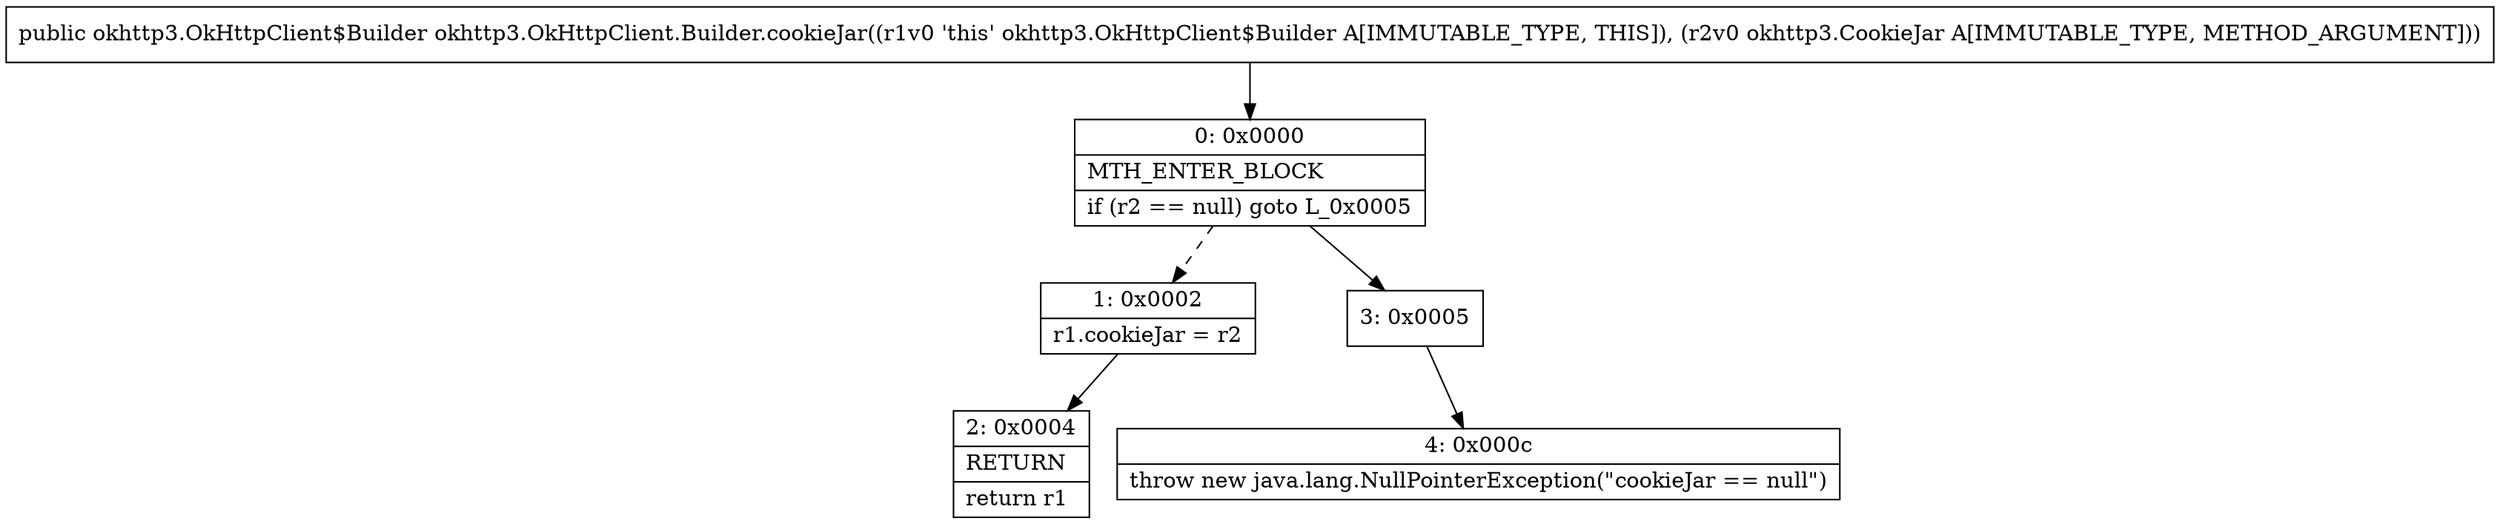 digraph "CFG forokhttp3.OkHttpClient.Builder.cookieJar(Lokhttp3\/CookieJar;)Lokhttp3\/OkHttpClient$Builder;" {
Node_0 [shape=record,label="{0\:\ 0x0000|MTH_ENTER_BLOCK\l|if (r2 == null) goto L_0x0005\l}"];
Node_1 [shape=record,label="{1\:\ 0x0002|r1.cookieJar = r2\l}"];
Node_2 [shape=record,label="{2\:\ 0x0004|RETURN\l|return r1\l}"];
Node_3 [shape=record,label="{3\:\ 0x0005}"];
Node_4 [shape=record,label="{4\:\ 0x000c|throw new java.lang.NullPointerException(\"cookieJar == null\")\l}"];
MethodNode[shape=record,label="{public okhttp3.OkHttpClient$Builder okhttp3.OkHttpClient.Builder.cookieJar((r1v0 'this' okhttp3.OkHttpClient$Builder A[IMMUTABLE_TYPE, THIS]), (r2v0 okhttp3.CookieJar A[IMMUTABLE_TYPE, METHOD_ARGUMENT])) }"];
MethodNode -> Node_0;
Node_0 -> Node_1[style=dashed];
Node_0 -> Node_3;
Node_1 -> Node_2;
Node_3 -> Node_4;
}

